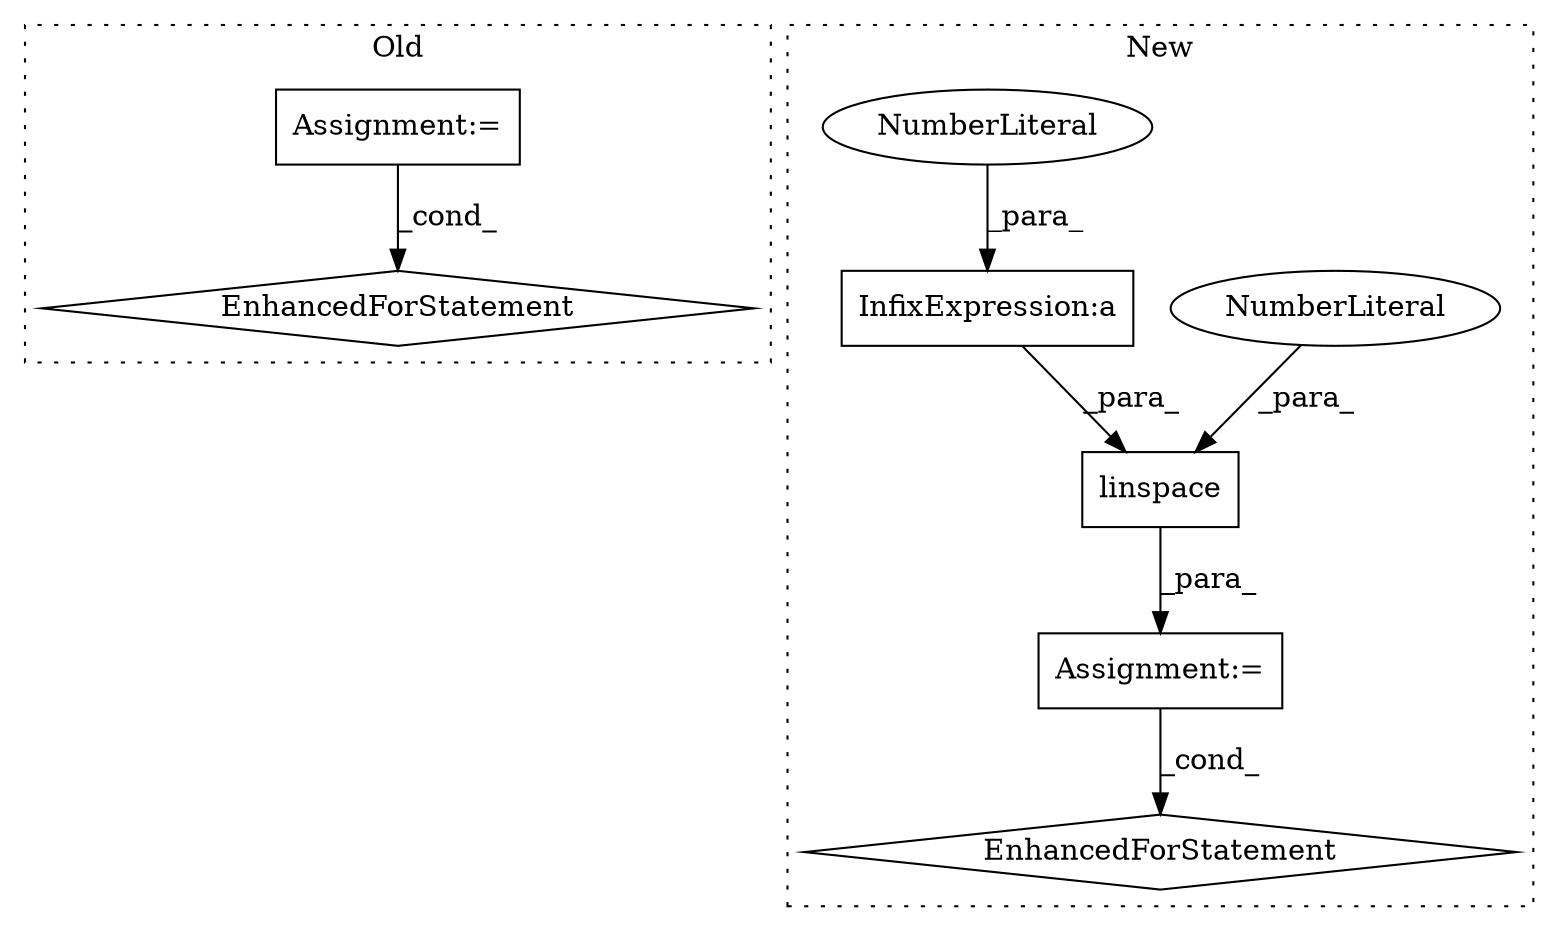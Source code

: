 digraph G {
subgraph cluster0 {
1 [label="EnhancedForStatement" a="70" s="1121,1220" l="53,2" shape="diamond"];
4 [label="Assignment:=" a="7" s="1121,1220" l="53,2" shape="box"];
label = "Old";
style="dotted";
}
subgraph cluster1 {
2 [label="linspace" a="32" s="1182,1208" l="9,1" shape="box"];
3 [label="NumberLiteral" a="34" s="1206" l="2" shape="ellipse"];
5 [label="Assignment:=" a="7" s="1121,1209" l="53,2" shape="box"];
6 [label="InfixExpression:a" a="27" s="1192" l="3" shape="box"];
7 [label="NumberLiteral" a="34" s="1191" l="1" shape="ellipse"];
8 [label="EnhancedForStatement" a="70" s="1121,1209" l="53,2" shape="diamond"];
label = "New";
style="dotted";
}
2 -> 5 [label="_para_"];
3 -> 2 [label="_para_"];
4 -> 1 [label="_cond_"];
5 -> 8 [label="_cond_"];
6 -> 2 [label="_para_"];
7 -> 6 [label="_para_"];
}